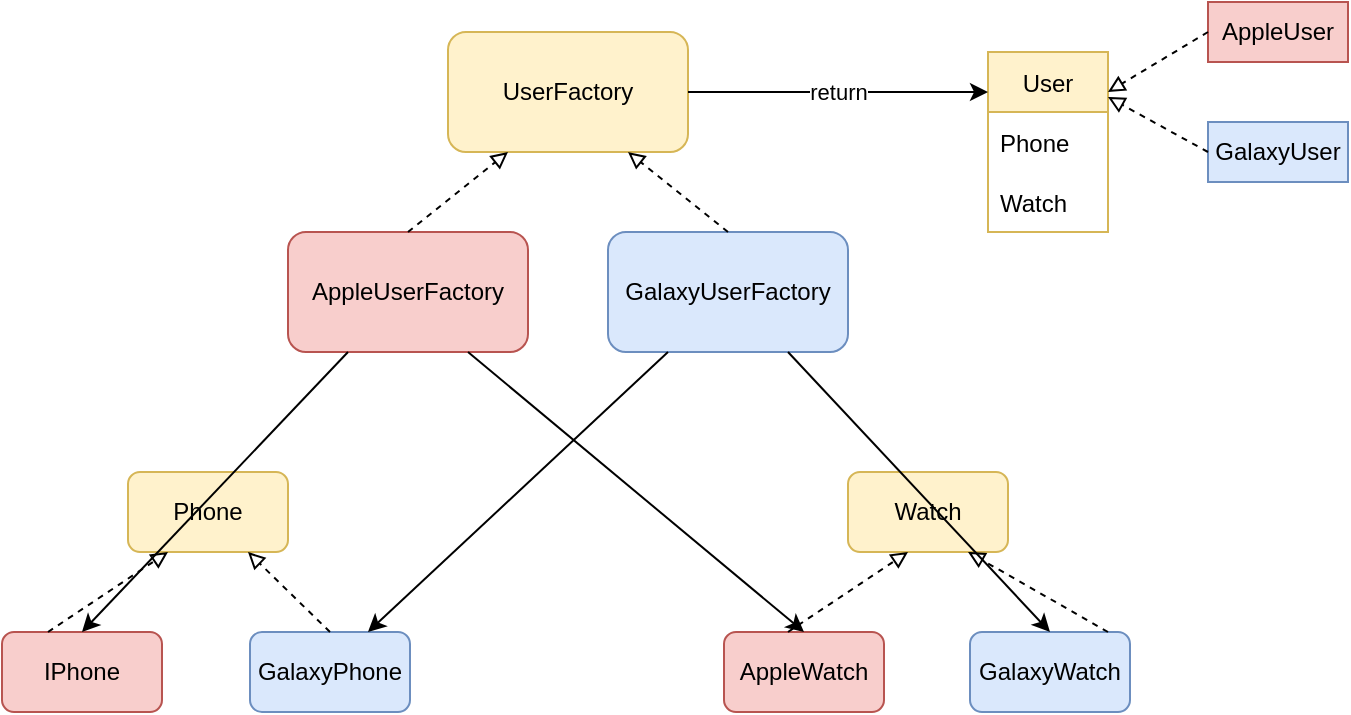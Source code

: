 <mxfile version="17.2.4" type="device"><diagram id="X3JBSgKpiIyhbBPiWPJJ" name="Page-1"><mxGraphModel dx="926" dy="601" grid="1" gridSize="10" guides="1" tooltips="1" connect="1" arrows="1" fold="1" page="1" pageScale="1" pageWidth="827" pageHeight="1169" math="0" shadow="0"><root><mxCell id="0"/><mxCell id="1" parent="0"/><mxCell id="0jkNdRDSHkT7A9bPigi2-1" value="UserFactory" style="rounded=1;whiteSpace=wrap;html=1;fillColor=#fff2cc;strokeColor=#d6b656;" vertex="1" parent="1"><mxGeometry x="320" y="140" width="120" height="60" as="geometry"/></mxCell><mxCell id="0jkNdRDSHkT7A9bPigi2-2" value="AppleUserFactory" style="rounded=1;whiteSpace=wrap;html=1;fillColor=#f8cecc;strokeColor=#b85450;" vertex="1" parent="1"><mxGeometry x="240" y="240" width="120" height="60" as="geometry"/></mxCell><mxCell id="0jkNdRDSHkT7A9bPigi2-3" value="GalaxyUserFactory" style="rounded=1;whiteSpace=wrap;html=1;fillColor=#dae8fc;strokeColor=#6c8ebf;" vertex="1" parent="1"><mxGeometry x="400" y="240" width="120" height="60" as="geometry"/></mxCell><mxCell id="0jkNdRDSHkT7A9bPigi2-4" value="" style="endArrow=block;html=1;rounded=0;dashed=1;exitX=0.5;exitY=0;exitDx=0;exitDy=0;entryX=0.25;entryY=1;entryDx=0;entryDy=0;endFill=0;" edge="1" parent="1" source="0jkNdRDSHkT7A9bPigi2-2" target="0jkNdRDSHkT7A9bPigi2-1"><mxGeometry width="50" height="50" relative="1" as="geometry"><mxPoint x="390" y="340" as="sourcePoint"/><mxPoint x="440" y="290" as="targetPoint"/></mxGeometry></mxCell><mxCell id="0jkNdRDSHkT7A9bPigi2-5" value="" style="endArrow=block;html=1;rounded=0;dashed=1;exitX=0.5;exitY=0;exitDx=0;exitDy=0;endFill=0;entryX=0.75;entryY=1;entryDx=0;entryDy=0;" edge="1" parent="1" source="0jkNdRDSHkT7A9bPigi2-3" target="0jkNdRDSHkT7A9bPigi2-1"><mxGeometry width="50" height="50" relative="1" as="geometry"><mxPoint x="310" y="250" as="sourcePoint"/><mxPoint x="390" y="200" as="targetPoint"/></mxGeometry></mxCell><mxCell id="0jkNdRDSHkT7A9bPigi2-6" value="Phone" style="rounded=1;whiteSpace=wrap;html=1;fillColor=#fff2cc;strokeColor=#d6b656;" vertex="1" parent="1"><mxGeometry x="160" y="360" width="80" height="40" as="geometry"/></mxCell><mxCell id="0jkNdRDSHkT7A9bPigi2-8" value="IPhone" style="rounded=1;whiteSpace=wrap;html=1;fillColor=#f8cecc;strokeColor=#b85450;" vertex="1" parent="1"><mxGeometry x="97" y="440" width="80" height="40" as="geometry"/></mxCell><mxCell id="0jkNdRDSHkT7A9bPigi2-9" value="GalaxyPhone" style="rounded=1;whiteSpace=wrap;html=1;fillColor=#dae8fc;strokeColor=#6c8ebf;" vertex="1" parent="1"><mxGeometry x="221" y="440" width="80" height="40" as="geometry"/></mxCell><mxCell id="0jkNdRDSHkT7A9bPigi2-10" value="Watch" style="rounded=1;whiteSpace=wrap;html=1;fillColor=#fff2cc;strokeColor=#d6b656;" vertex="1" parent="1"><mxGeometry x="520" y="360" width="80" height="40" as="geometry"/></mxCell><mxCell id="0jkNdRDSHkT7A9bPigi2-11" value="AppleWatch" style="rounded=1;whiteSpace=wrap;html=1;fillColor=#f8cecc;strokeColor=#b85450;" vertex="1" parent="1"><mxGeometry x="458" y="440" width="80" height="40" as="geometry"/></mxCell><mxCell id="0jkNdRDSHkT7A9bPigi2-12" value="GalaxyWatch" style="rounded=1;whiteSpace=wrap;html=1;fillColor=#dae8fc;strokeColor=#6c8ebf;" vertex="1" parent="1"><mxGeometry x="581" y="440" width="80" height="40" as="geometry"/></mxCell><mxCell id="0jkNdRDSHkT7A9bPigi2-13" value="" style="endArrow=block;html=1;rounded=0;dashed=1;exitX=0.5;exitY=0;exitDx=0;exitDy=0;entryX=0.25;entryY=1;entryDx=0;entryDy=0;endFill=0;" edge="1" parent="1" target="0jkNdRDSHkT7A9bPigi2-6"><mxGeometry width="50" height="50" relative="1" as="geometry"><mxPoint x="120" y="440" as="sourcePoint"/><mxPoint x="200" y="400" as="targetPoint"/></mxGeometry></mxCell><mxCell id="0jkNdRDSHkT7A9bPigi2-14" value="" style="endArrow=block;html=1;rounded=0;dashed=1;exitX=0.5;exitY=0;exitDx=0;exitDy=0;endFill=0;" edge="1" parent="1"><mxGeometry width="50" height="50" relative="1" as="geometry"><mxPoint x="490" y="440" as="sourcePoint"/><mxPoint x="550" y="400" as="targetPoint"/></mxGeometry></mxCell><mxCell id="0jkNdRDSHkT7A9bPigi2-15" value="" style="endArrow=block;html=1;rounded=0;dashed=1;exitX=0.5;exitY=0;exitDx=0;exitDy=0;endFill=0;entryX=0.75;entryY=1;entryDx=0;entryDy=0;" edge="1" parent="1" source="0jkNdRDSHkT7A9bPigi2-9" target="0jkNdRDSHkT7A9bPigi2-6"><mxGeometry width="50" height="50" relative="1" as="geometry"><mxPoint x="260" y="400" as="sourcePoint"/><mxPoint x="200" y="400" as="targetPoint"/></mxGeometry></mxCell><mxCell id="0jkNdRDSHkT7A9bPigi2-16" value="" style="endArrow=block;html=1;rounded=0;dashed=1;exitX=0.5;exitY=0;exitDx=0;exitDy=0;endFill=0;entryX=0.75;entryY=1;entryDx=0;entryDy=0;" edge="1" parent="1" target="0jkNdRDSHkT7A9bPigi2-10"><mxGeometry width="50" height="50" relative="1" as="geometry"><mxPoint x="650" y="440" as="sourcePoint"/><mxPoint x="570" y="400" as="targetPoint"/></mxGeometry></mxCell><mxCell id="0jkNdRDSHkT7A9bPigi2-18" value="User" style="swimlane;fontStyle=0;childLayout=stackLayout;horizontal=1;startSize=30;horizontalStack=0;resizeParent=1;resizeParentMax=0;resizeLast=0;collapsible=1;marginBottom=0;fillColor=#fff2cc;strokeColor=#d6b656;" vertex="1" parent="1"><mxGeometry x="590" y="150" width="60" height="90" as="geometry"/></mxCell><mxCell id="0jkNdRDSHkT7A9bPigi2-19" value="Phone" style="text;strokeColor=none;fillColor=none;align=left;verticalAlign=middle;spacingLeft=4;spacingRight=4;overflow=hidden;points=[[0,0.5],[1,0.5]];portConstraint=eastwest;rotatable=0;" vertex="1" parent="0jkNdRDSHkT7A9bPigi2-18"><mxGeometry y="30" width="60" height="30" as="geometry"/></mxCell><mxCell id="0jkNdRDSHkT7A9bPigi2-20" value="Watch" style="text;strokeColor=none;fillColor=none;align=left;verticalAlign=middle;spacingLeft=4;spacingRight=4;overflow=hidden;points=[[0,0.5],[1,0.5]];portConstraint=eastwest;rotatable=0;" vertex="1" parent="0jkNdRDSHkT7A9bPigi2-18"><mxGeometry y="60" width="60" height="30" as="geometry"/></mxCell><mxCell id="0jkNdRDSHkT7A9bPigi2-23" style="edgeStyle=orthogonalEdgeStyle;rounded=0;orthogonalLoop=1;jettySize=auto;html=1;exitX=1;exitY=0.5;exitDx=0;exitDy=0;endArrow=classic;endFill=1;" edge="1" parent="0jkNdRDSHkT7A9bPigi2-18" source="0jkNdRDSHkT7A9bPigi2-19" target="0jkNdRDSHkT7A9bPigi2-19"><mxGeometry relative="1" as="geometry"/></mxCell><mxCell id="0jkNdRDSHkT7A9bPigi2-22" value="return" style="endArrow=classic;html=1;rounded=0;exitX=1;exitY=0.5;exitDx=0;exitDy=0;endFill=1;" edge="1" parent="1" source="0jkNdRDSHkT7A9bPigi2-1"><mxGeometry width="50" height="50" relative="1" as="geometry"><mxPoint x="390" y="390" as="sourcePoint"/><mxPoint x="590" y="170" as="targetPoint"/></mxGeometry></mxCell><mxCell id="0jkNdRDSHkT7A9bPigi2-24" value="AppleUser" style="rounded=0;whiteSpace=wrap;html=1;fillColor=#f8cecc;strokeColor=#b85450;" vertex="1" parent="1"><mxGeometry x="700" y="125" width="70" height="30" as="geometry"/></mxCell><mxCell id="0jkNdRDSHkT7A9bPigi2-25" value="GalaxyUser" style="rounded=0;whiteSpace=wrap;html=1;fillColor=#dae8fc;strokeColor=#6c8ebf;" vertex="1" parent="1"><mxGeometry x="700" y="185" width="70" height="30" as="geometry"/></mxCell><mxCell id="0jkNdRDSHkT7A9bPigi2-26" value="" style="endArrow=block;html=1;rounded=0;dashed=1;exitX=0;exitY=0.5;exitDx=0;exitDy=0;endFill=0;" edge="1" parent="1" source="0jkNdRDSHkT7A9bPigi2-24"><mxGeometry width="50" height="50" relative="1" as="geometry"><mxPoint x="470" y="250" as="sourcePoint"/><mxPoint x="650" y="170" as="targetPoint"/></mxGeometry></mxCell><mxCell id="0jkNdRDSHkT7A9bPigi2-27" value="" style="endArrow=block;html=1;rounded=0;dashed=1;exitX=0;exitY=0.5;exitDx=0;exitDy=0;endFill=0;entryX=1;entryY=0.25;entryDx=0;entryDy=0;" edge="1" parent="1" source="0jkNdRDSHkT7A9bPigi2-25" target="0jkNdRDSHkT7A9bPigi2-18"><mxGeometry width="50" height="50" relative="1" as="geometry"><mxPoint x="710" y="175" as="sourcePoint"/><mxPoint x="660" y="205" as="targetPoint"/></mxGeometry></mxCell><mxCell id="0jkNdRDSHkT7A9bPigi2-28" value="" style="endArrow=classic;html=1;rounded=0;exitX=0.25;exitY=1;exitDx=0;exitDy=0;entryX=0.5;entryY=0;entryDx=0;entryDy=0;" edge="1" parent="1" source="0jkNdRDSHkT7A9bPigi2-2" target="0jkNdRDSHkT7A9bPigi2-8"><mxGeometry width="50" height="50" relative="1" as="geometry"><mxPoint x="390" y="390" as="sourcePoint"/><mxPoint x="440" y="340" as="targetPoint"/></mxGeometry></mxCell><mxCell id="0jkNdRDSHkT7A9bPigi2-29" value="" style="endArrow=classic;html=1;rounded=0;exitX=0.75;exitY=1;exitDx=0;exitDy=0;entryX=0.5;entryY=0;entryDx=0;entryDy=0;" edge="1" parent="1" source="0jkNdRDSHkT7A9bPigi2-2" target="0jkNdRDSHkT7A9bPigi2-11"><mxGeometry width="50" height="50" relative="1" as="geometry"><mxPoint x="390" y="390" as="sourcePoint"/><mxPoint x="440" y="340" as="targetPoint"/></mxGeometry></mxCell><mxCell id="0jkNdRDSHkT7A9bPigi2-30" value="" style="endArrow=classic;html=1;rounded=0;exitX=0.25;exitY=1;exitDx=0;exitDy=0;" edge="1" parent="1" source="0jkNdRDSHkT7A9bPigi2-3"><mxGeometry width="50" height="50" relative="1" as="geometry"><mxPoint x="390" y="390" as="sourcePoint"/><mxPoint x="280" y="440" as="targetPoint"/></mxGeometry></mxCell><mxCell id="0jkNdRDSHkT7A9bPigi2-31" value="" style="endArrow=classic;html=1;rounded=0;exitX=0.75;exitY=1;exitDx=0;exitDy=0;entryX=0.5;entryY=0;entryDx=0;entryDy=0;" edge="1" parent="1" source="0jkNdRDSHkT7A9bPigi2-3" target="0jkNdRDSHkT7A9bPigi2-12"><mxGeometry width="50" height="50" relative="1" as="geometry"><mxPoint x="390" y="390" as="sourcePoint"/><mxPoint x="440" y="340" as="targetPoint"/></mxGeometry></mxCell></root></mxGraphModel></diagram></mxfile>